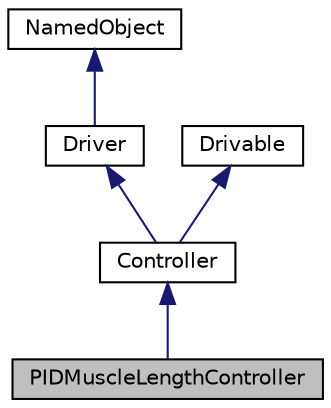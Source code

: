 digraph "PIDMuscleLengthController"
{
 // LATEX_PDF_SIZE
  edge [fontname="Helvetica",fontsize="10",labelfontname="Helvetica",labelfontsize="10"];
  node [fontname="Helvetica",fontsize="10",shape=record];
  Node1 [label="PIDMuscleLengthController",height=0.2,width=0.4,color="black", fillcolor="grey75", style="filled", fontcolor="black",tooltip=" "];
  Node2 -> Node1 [dir="back",color="midnightblue",fontsize="10",style="solid"];
  Node2 [label="Controller",height=0.2,width=0.4,color="black", fillcolor="white", style="filled",URL="$classController.html",tooltip=" "];
  Node3 -> Node2 [dir="back",color="midnightblue",fontsize="10",style="solid"];
  Node3 [label="Driver",height=0.2,width=0.4,color="black", fillcolor="white", style="filled",URL="$classDriver.html",tooltip=" "];
  Node4 -> Node3 [dir="back",color="midnightblue",fontsize="10",style="solid"];
  Node4 [label="NamedObject",height=0.2,width=0.4,color="black", fillcolor="white", style="filled",URL="$classNamedObject.html",tooltip=" "];
  Node5 -> Node2 [dir="back",color="midnightblue",fontsize="10",style="solid"];
  Node5 [label="Drivable",height=0.2,width=0.4,color="black", fillcolor="white", style="filled",URL="$classDrivable.html",tooltip=" "];
}
